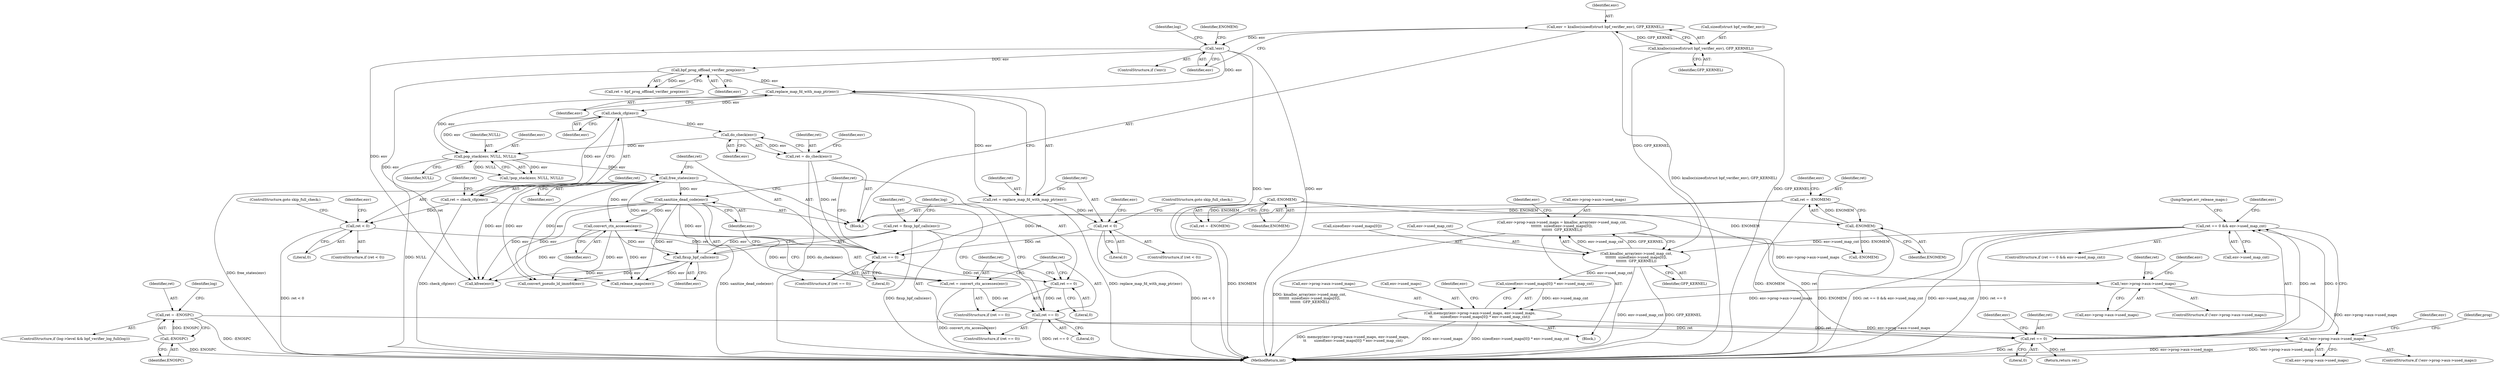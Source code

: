 digraph "0_linux_c131187db2d3fa2f8bf32fdf4e9a4ef805168467_0@API" {
"1000423" [label="(Call,env->prog->aux->used_maps = kmalloc_array(env->used_map_cnt,\n\t\t\t\t\t\t\t  sizeof(env->used_maps[0]),\n\t\t\t\t\t\t\t  GFP_KERNEL))"];
"1000431" [label="(Call,kmalloc_array(env->used_map_cnt,\n\t\t\t\t\t\t\t  sizeof(env->used_maps[0]),\n\t\t\t\t\t\t\t  GFP_KERNEL))"];
"1000415" [label="(Call,ret == 0 && env->used_map_cnt)"];
"1000416" [label="(Call,ret == 0)"];
"1000395" [label="(Call,ret = -ENOSPC)"];
"1000397" [label="(Call,-ENOSPC)"];
"1000381" [label="(Call,ret == 0)"];
"1000376" [label="(Call,ret = convert_ctx_accesses(env))"];
"1000378" [label="(Call,convert_ctx_accesses(env))"];
"1000364" [label="(Call,free_states(env))"];
"1000360" [label="(Call,pop_stack(env, NULL, NULL))"];
"1000325" [label="(Call,check_cfg(env))"];
"1000293" [label="(Call,replace_map_fd_with_map_ptr(env))"];
"1000286" [label="(Call,bpf_prog_offload_verifier_prep(env))"];
"1000135" [label="(Call,!env)"];
"1000128" [label="(Call,env = kzalloc(sizeof(struct bpf_verifier_env), GFP_KERNEL))"];
"1000130" [label="(Call,kzalloc(sizeof(struct bpf_verifier_env), GFP_KERNEL))"];
"1000340" [label="(Call,do_check(env))"];
"1000370" [label="(Call,sanitize_dead_code(env))"];
"1000373" [label="(Call,ret == 0)"];
"1000367" [label="(Call,ret == 0)"];
"1000338" [label="(Call,ret = do_check(env))"];
"1000328" [label="(Call,ret < 0)"];
"1000323" [label="(Call,ret = check_cfg(env))"];
"1000296" [label="(Call,ret < 0)"];
"1000291" [label="(Call,ret = replace_map_fd_with_map_ptr(env))"];
"1000313" [label="(Call,ret = -ENOMEM)"];
"1000315" [label="(Call,-ENOMEM)"];
"1000160" [label="(Call,-ENOMEM)"];
"1000384" [label="(Call,ret = fixup_bpf_calls(env))"];
"1000386" [label="(Call,fixup_bpf_calls(env))"];
"1000443" [label="(Call,!env->prog->aux->used_maps)"];
"1000457" [label="(Call,memcpy(env->prog->aux->used_maps, env->used_maps,\n\t\t       sizeof(env->used_maps[0]) * env->used_map_cnt))"];
"1000493" [label="(Call,!env->prog->aux->used_maps)"];
"1000369" [label="(Literal,0)"];
"1000371" [label="(Identifier,env)"];
"1000420" [label="(Identifier,env)"];
"1000458" [label="(Call,env->prog->aux->used_maps)"];
"1000397" [label="(Call,-ENOSPC)"];
"1000492" [label="(ControlStructure,if (!env->prog->aux->used_maps))"];
"1000324" [label="(Identifier,ret)"];
"1000432" [label="(Call,env->used_map_cnt)"];
"1000315" [label="(Call,-ENOMEM)"];
"1000417" [label="(Identifier,ret)"];
"1000135" [label="(Call,!env)"];
"1000457" [label="(Call,memcpy(env->prog->aux->used_maps, env->used_maps,\n\t\t       sizeof(env->used_maps[0]) * env->used_map_cnt))"];
"1000398" [label="(Identifier,ENOSPC)"];
"1000328" [label="(Call,ret < 0)"];
"1000386" [label="(Call,fixup_bpf_calls(env))"];
"1000314" [label="(Identifier,ret)"];
"1000339" [label="(Identifier,ret)"];
"1000292" [label="(Identifier,ret)"];
"1000341" [label="(Identifier,env)"];
"1000377" [label="(Identifier,ret)"];
"1000129" [label="(Identifier,env)"];
"1000494" [label="(Call,env->prog->aux->used_maps)"];
"1000518" [label="(Call,kfree(env))"];
"1000444" [label="(Call,env->prog->aux->used_maps)"];
"1000453" [label="(Identifier,ret)"];
"1000419" [label="(Call,env->used_map_cnt)"];
"1000441" [label="(Identifier,GFP_KERNEL)"];
"1000493" [label="(Call,!env->prog->aux->used_maps)"];
"1000427" [label="(Identifier,env)"];
"1000365" [label="(Identifier,env)"];
"1000160" [label="(Call,-ENOMEM)"];
"1000325" [label="(Call,check_cfg(env))"];
"1000383" [label="(Literal,0)"];
"1000384" [label="(Call,ret = fixup_bpf_calls(env))"];
"1000334" [label="(Identifier,env)"];
"1000316" [label="(Identifier,ENOMEM)"];
"1000297" [label="(Identifier,ret)"];
"1000435" [label="(Call,sizeof(env->used_maps[0]))"];
"1000416" [label="(Call,ret == 0)"];
"1000296" [label="(Call,ret < 0)"];
"1000330" [label="(Literal,0)"];
"1000505" [label="(Identifier,prog)"];
"1000372" [label="(ControlStructure,if (ret == 0))"];
"1000422" [label="(Block,)"];
"1000415" [label="(Call,ret == 0 && env->used_map_cnt)"];
"1000344" [label="(Identifier,env)"];
"1000388" [label="(ControlStructure,if (log->level && bpf_verifier_log_full(log)))"];
"1000295" [label="(ControlStructure,if (ret < 0))"];
"1000442" [label="(ControlStructure,if (!env->prog->aux->used_maps))"];
"1000381" [label="(Call,ret == 0)"];
"1000396" [label="(Identifier,ret)"];
"1000130" [label="(Call,kzalloc(sizeof(struct bpf_verifier_env), GFP_KERNEL))"];
"1000302" [label="(Identifier,env)"];
"1000320" [label="(Identifier,env)"];
"1000370" [label="(Call,sanitize_dead_code(env))"];
"1000366" [label="(ControlStructure,if (ret == 0))"];
"1000131" [label="(Call,sizeof(struct bpf_verifier_env))"];
"1000313" [label="(Call,ret = -ENOMEM)"];
"1000134" [label="(ControlStructure,if (!env))"];
"1000502" [label="(Identifier,env)"];
"1000368" [label="(Identifier,ret)"];
"1000323" [label="(Call,ret = check_cfg(env))"];
"1000520" [label="(Return,return ret;)"];
"1000327" [label="(ControlStructure,if (ret < 0))"];
"1000522" [label="(MethodReturn,int)"];
"1000293" [label="(Call,replace_map_fd_with_map_ptr(env))"];
"1000375" [label="(Literal,0)"];
"1000141" [label="(Identifier,log)"];
"1000359" [label="(Call,!pop_stack(env, NULL, NULL))"];
"1000454" [label="(Call,-ENOMEM)"];
"1000360" [label="(Call,pop_stack(env, NULL, NULL))"];
"1000378" [label="(Call,convert_ctx_accesses(env))"];
"1000395" [label="(Call,ret = -ENOSPC)"];
"1000501" [label="(Call,release_maps(env))"];
"1000361" [label="(Identifier,env)"];
"1000391" [label="(Identifier,log)"];
"1000364" [label="(Call,free_states(env))"];
"1000385" [label="(Identifier,ret)"];
"1000294" [label="(Identifier,env)"];
"1000158" [label="(Call,ret = -ENOMEM)"];
"1000402" [label="(Identifier,log)"];
"1000447" [label="(Identifier,env)"];
"1000373" [label="(Call,ret == 0)"];
"1000139" [label="(Identifier,ENOMEM)"];
"1000286" [label="(Call,bpf_prog_offload_verifier_prep(env))"];
"1000387" [label="(Identifier,env)"];
"1000423" [label="(Call,env->prog->aux->used_maps = kmalloc_array(env->used_map_cnt,\n\t\t\t\t\t\t\t  sizeof(env->used_maps[0]),\n\t\t\t\t\t\t\t  GFP_KERNEL))"];
"1000326" [label="(Identifier,env)"];
"1000424" [label="(Call,env->prog->aux->used_maps)"];
"1000331" [label="(ControlStructure,goto skip_full_check;)"];
"1000468" [label="(Call,sizeof(env->used_maps[0]) * env->used_map_cnt)"];
"1000367" [label="(Call,ret == 0)"];
"1000418" [label="(Literal,0)"];
"1000363" [label="(Identifier,NULL)"];
"1000112" [label="(Block,)"];
"1000284" [label="(Call,ret = bpf_prog_offload_verifier_prep(env))"];
"1000161" [label="(Identifier,ENOMEM)"];
"1000374" [label="(Identifier,ret)"];
"1000376" [label="(Call,ret = convert_ctx_accesses(env))"];
"1000298" [label="(Literal,0)"];
"1000443" [label="(Call,!env->prog->aux->used_maps)"];
"1000136" [label="(Identifier,env)"];
"1000299" [label="(ControlStructure,goto skip_full_check;)"];
"1000491" [label="(JumpTarget,err_release_maps:)"];
"1000128" [label="(Call,env = kzalloc(sizeof(struct bpf_verifier_env), GFP_KERNEL))"];
"1000291" [label="(Call,ret = replace_map_fd_with_map_ptr(env))"];
"1000133" [label="(Identifier,GFP_KERNEL)"];
"1000379" [label="(Identifier,env)"];
"1000382" [label="(Identifier,ret)"];
"1000340" [label="(Call,do_check(env))"];
"1000338" [label="(Call,ret = do_check(env))"];
"1000414" [label="(ControlStructure,if (ret == 0 && env->used_map_cnt))"];
"1000465" [label="(Call,env->used_maps)"];
"1000362" [label="(Identifier,NULL)"];
"1000380" [label="(ControlStructure,if (ret == 0))"];
"1000287" [label="(Identifier,env)"];
"1000329" [label="(Identifier,ret)"];
"1000431" [label="(Call,kmalloc_array(env->used_map_cnt,\n\t\t\t\t\t\t\t  sizeof(env->used_maps[0]),\n\t\t\t\t\t\t\t  GFP_KERNEL))"];
"1000489" [label="(Call,convert_pseudo_ld_imm64(env))"];
"1000461" [label="(Identifier,env)"];
"1000482" [label="(Identifier,env)"];
"1000423" -> "1000422"  [label="AST: "];
"1000423" -> "1000431"  [label="CFG: "];
"1000424" -> "1000423"  [label="AST: "];
"1000431" -> "1000423"  [label="AST: "];
"1000447" -> "1000423"  [label="CFG: "];
"1000423" -> "1000522"  [label="DDG: kmalloc_array(env->used_map_cnt,\n\t\t\t\t\t\t\t  sizeof(env->used_maps[0]),\n\t\t\t\t\t\t\t  GFP_KERNEL)"];
"1000431" -> "1000423"  [label="DDG: env->used_map_cnt"];
"1000431" -> "1000423"  [label="DDG: GFP_KERNEL"];
"1000423" -> "1000443"  [label="DDG: env->prog->aux->used_maps"];
"1000431" -> "1000441"  [label="CFG: "];
"1000432" -> "1000431"  [label="AST: "];
"1000435" -> "1000431"  [label="AST: "];
"1000441" -> "1000431"  [label="AST: "];
"1000431" -> "1000522"  [label="DDG: env->used_map_cnt"];
"1000431" -> "1000522"  [label="DDG: GFP_KERNEL"];
"1000415" -> "1000431"  [label="DDG: env->used_map_cnt"];
"1000130" -> "1000431"  [label="DDG: GFP_KERNEL"];
"1000431" -> "1000468"  [label="DDG: env->used_map_cnt"];
"1000415" -> "1000414"  [label="AST: "];
"1000415" -> "1000416"  [label="CFG: "];
"1000415" -> "1000419"  [label="CFG: "];
"1000416" -> "1000415"  [label="AST: "];
"1000419" -> "1000415"  [label="AST: "];
"1000427" -> "1000415"  [label="CFG: "];
"1000491" -> "1000415"  [label="CFG: "];
"1000415" -> "1000522"  [label="DDG: ret == 0"];
"1000415" -> "1000522"  [label="DDG: ret == 0 && env->used_map_cnt"];
"1000415" -> "1000522"  [label="DDG: env->used_map_cnt"];
"1000416" -> "1000415"  [label="DDG: ret"];
"1000416" -> "1000415"  [label="DDG: 0"];
"1000416" -> "1000418"  [label="CFG: "];
"1000417" -> "1000416"  [label="AST: "];
"1000418" -> "1000416"  [label="AST: "];
"1000420" -> "1000416"  [label="CFG: "];
"1000416" -> "1000522"  [label="DDG: ret"];
"1000395" -> "1000416"  [label="DDG: ret"];
"1000381" -> "1000416"  [label="DDG: ret"];
"1000384" -> "1000416"  [label="DDG: ret"];
"1000416" -> "1000520"  [label="DDG: ret"];
"1000395" -> "1000388"  [label="AST: "];
"1000395" -> "1000397"  [label="CFG: "];
"1000396" -> "1000395"  [label="AST: "];
"1000397" -> "1000395"  [label="AST: "];
"1000402" -> "1000395"  [label="CFG: "];
"1000395" -> "1000522"  [label="DDG: -ENOSPC"];
"1000397" -> "1000395"  [label="DDG: ENOSPC"];
"1000397" -> "1000398"  [label="CFG: "];
"1000398" -> "1000397"  [label="AST: "];
"1000397" -> "1000522"  [label="DDG: ENOSPC"];
"1000381" -> "1000380"  [label="AST: "];
"1000381" -> "1000383"  [label="CFG: "];
"1000382" -> "1000381"  [label="AST: "];
"1000383" -> "1000381"  [label="AST: "];
"1000385" -> "1000381"  [label="CFG: "];
"1000391" -> "1000381"  [label="CFG: "];
"1000381" -> "1000522"  [label="DDG: ret == 0"];
"1000376" -> "1000381"  [label="DDG: ret"];
"1000373" -> "1000381"  [label="DDG: ret"];
"1000376" -> "1000372"  [label="AST: "];
"1000376" -> "1000378"  [label="CFG: "];
"1000377" -> "1000376"  [label="AST: "];
"1000378" -> "1000376"  [label="AST: "];
"1000382" -> "1000376"  [label="CFG: "];
"1000376" -> "1000522"  [label="DDG: convert_ctx_accesses(env)"];
"1000378" -> "1000376"  [label="DDG: env"];
"1000378" -> "1000379"  [label="CFG: "];
"1000379" -> "1000378"  [label="AST: "];
"1000364" -> "1000378"  [label="DDG: env"];
"1000370" -> "1000378"  [label="DDG: env"];
"1000378" -> "1000386"  [label="DDG: env"];
"1000378" -> "1000489"  [label="DDG: env"];
"1000378" -> "1000501"  [label="DDG: env"];
"1000378" -> "1000518"  [label="DDG: env"];
"1000364" -> "1000112"  [label="AST: "];
"1000364" -> "1000365"  [label="CFG: "];
"1000365" -> "1000364"  [label="AST: "];
"1000368" -> "1000364"  [label="CFG: "];
"1000364" -> "1000522"  [label="DDG: free_states(env)"];
"1000360" -> "1000364"  [label="DDG: env"];
"1000364" -> "1000370"  [label="DDG: env"];
"1000364" -> "1000386"  [label="DDG: env"];
"1000364" -> "1000489"  [label="DDG: env"];
"1000364" -> "1000501"  [label="DDG: env"];
"1000364" -> "1000518"  [label="DDG: env"];
"1000360" -> "1000359"  [label="AST: "];
"1000360" -> "1000363"  [label="CFG: "];
"1000361" -> "1000360"  [label="AST: "];
"1000362" -> "1000360"  [label="AST: "];
"1000363" -> "1000360"  [label="AST: "];
"1000359" -> "1000360"  [label="CFG: "];
"1000360" -> "1000522"  [label="DDG: NULL"];
"1000360" -> "1000359"  [label="DDG: env"];
"1000360" -> "1000359"  [label="DDG: NULL"];
"1000325" -> "1000360"  [label="DDG: env"];
"1000293" -> "1000360"  [label="DDG: env"];
"1000340" -> "1000360"  [label="DDG: env"];
"1000325" -> "1000323"  [label="AST: "];
"1000325" -> "1000326"  [label="CFG: "];
"1000326" -> "1000325"  [label="AST: "];
"1000323" -> "1000325"  [label="CFG: "];
"1000325" -> "1000323"  [label="DDG: env"];
"1000293" -> "1000325"  [label="DDG: env"];
"1000325" -> "1000340"  [label="DDG: env"];
"1000293" -> "1000291"  [label="AST: "];
"1000293" -> "1000294"  [label="CFG: "];
"1000294" -> "1000293"  [label="AST: "];
"1000291" -> "1000293"  [label="CFG: "];
"1000293" -> "1000291"  [label="DDG: env"];
"1000286" -> "1000293"  [label="DDG: env"];
"1000135" -> "1000293"  [label="DDG: env"];
"1000286" -> "1000284"  [label="AST: "];
"1000286" -> "1000287"  [label="CFG: "];
"1000287" -> "1000286"  [label="AST: "];
"1000284" -> "1000286"  [label="CFG: "];
"1000286" -> "1000284"  [label="DDG: env"];
"1000135" -> "1000286"  [label="DDG: env"];
"1000286" -> "1000518"  [label="DDG: env"];
"1000135" -> "1000134"  [label="AST: "];
"1000135" -> "1000136"  [label="CFG: "];
"1000136" -> "1000135"  [label="AST: "];
"1000139" -> "1000135"  [label="CFG: "];
"1000141" -> "1000135"  [label="CFG: "];
"1000135" -> "1000522"  [label="DDG: !env"];
"1000135" -> "1000522"  [label="DDG: env"];
"1000128" -> "1000135"  [label="DDG: env"];
"1000135" -> "1000518"  [label="DDG: env"];
"1000128" -> "1000112"  [label="AST: "];
"1000128" -> "1000130"  [label="CFG: "];
"1000129" -> "1000128"  [label="AST: "];
"1000130" -> "1000128"  [label="AST: "];
"1000136" -> "1000128"  [label="CFG: "];
"1000128" -> "1000522"  [label="DDG: kzalloc(sizeof(struct bpf_verifier_env), GFP_KERNEL)"];
"1000130" -> "1000128"  [label="DDG: GFP_KERNEL"];
"1000130" -> "1000133"  [label="CFG: "];
"1000131" -> "1000130"  [label="AST: "];
"1000133" -> "1000130"  [label="AST: "];
"1000130" -> "1000522"  [label="DDG: GFP_KERNEL"];
"1000340" -> "1000338"  [label="AST: "];
"1000340" -> "1000341"  [label="CFG: "];
"1000341" -> "1000340"  [label="AST: "];
"1000338" -> "1000340"  [label="CFG: "];
"1000340" -> "1000338"  [label="DDG: env"];
"1000370" -> "1000366"  [label="AST: "];
"1000370" -> "1000371"  [label="CFG: "];
"1000371" -> "1000370"  [label="AST: "];
"1000374" -> "1000370"  [label="CFG: "];
"1000370" -> "1000522"  [label="DDG: sanitize_dead_code(env)"];
"1000370" -> "1000386"  [label="DDG: env"];
"1000370" -> "1000489"  [label="DDG: env"];
"1000370" -> "1000501"  [label="DDG: env"];
"1000370" -> "1000518"  [label="DDG: env"];
"1000373" -> "1000372"  [label="AST: "];
"1000373" -> "1000375"  [label="CFG: "];
"1000374" -> "1000373"  [label="AST: "];
"1000375" -> "1000373"  [label="AST: "];
"1000377" -> "1000373"  [label="CFG: "];
"1000382" -> "1000373"  [label="CFG: "];
"1000367" -> "1000373"  [label="DDG: ret"];
"1000367" -> "1000366"  [label="AST: "];
"1000367" -> "1000369"  [label="CFG: "];
"1000368" -> "1000367"  [label="AST: "];
"1000369" -> "1000367"  [label="AST: "];
"1000371" -> "1000367"  [label="CFG: "];
"1000374" -> "1000367"  [label="CFG: "];
"1000338" -> "1000367"  [label="DDG: ret"];
"1000328" -> "1000367"  [label="DDG: ret"];
"1000296" -> "1000367"  [label="DDG: ret"];
"1000313" -> "1000367"  [label="DDG: ret"];
"1000338" -> "1000112"  [label="AST: "];
"1000339" -> "1000338"  [label="AST: "];
"1000344" -> "1000338"  [label="CFG: "];
"1000338" -> "1000522"  [label="DDG: do_check(env)"];
"1000328" -> "1000327"  [label="AST: "];
"1000328" -> "1000330"  [label="CFG: "];
"1000329" -> "1000328"  [label="AST: "];
"1000330" -> "1000328"  [label="AST: "];
"1000331" -> "1000328"  [label="CFG: "];
"1000334" -> "1000328"  [label="CFG: "];
"1000328" -> "1000522"  [label="DDG: ret < 0"];
"1000323" -> "1000328"  [label="DDG: ret"];
"1000323" -> "1000112"  [label="AST: "];
"1000324" -> "1000323"  [label="AST: "];
"1000329" -> "1000323"  [label="CFG: "];
"1000323" -> "1000522"  [label="DDG: check_cfg(env)"];
"1000296" -> "1000295"  [label="AST: "];
"1000296" -> "1000298"  [label="CFG: "];
"1000297" -> "1000296"  [label="AST: "];
"1000298" -> "1000296"  [label="AST: "];
"1000299" -> "1000296"  [label="CFG: "];
"1000302" -> "1000296"  [label="CFG: "];
"1000296" -> "1000522"  [label="DDG: ret < 0"];
"1000291" -> "1000296"  [label="DDG: ret"];
"1000291" -> "1000112"  [label="AST: "];
"1000292" -> "1000291"  [label="AST: "];
"1000297" -> "1000291"  [label="CFG: "];
"1000291" -> "1000522"  [label="DDG: replace_map_fd_with_map_ptr(env)"];
"1000313" -> "1000112"  [label="AST: "];
"1000313" -> "1000315"  [label="CFG: "];
"1000314" -> "1000313"  [label="AST: "];
"1000315" -> "1000313"  [label="AST: "];
"1000320" -> "1000313"  [label="CFG: "];
"1000313" -> "1000522"  [label="DDG: -ENOMEM"];
"1000315" -> "1000313"  [label="DDG: ENOMEM"];
"1000315" -> "1000316"  [label="CFG: "];
"1000316" -> "1000315"  [label="AST: "];
"1000315" -> "1000522"  [label="DDG: ENOMEM"];
"1000160" -> "1000315"  [label="DDG: ENOMEM"];
"1000315" -> "1000454"  [label="DDG: ENOMEM"];
"1000160" -> "1000158"  [label="AST: "];
"1000160" -> "1000161"  [label="CFG: "];
"1000161" -> "1000160"  [label="AST: "];
"1000158" -> "1000160"  [label="CFG: "];
"1000160" -> "1000522"  [label="DDG: ENOMEM"];
"1000160" -> "1000158"  [label="DDG: ENOMEM"];
"1000160" -> "1000454"  [label="DDG: ENOMEM"];
"1000384" -> "1000380"  [label="AST: "];
"1000384" -> "1000386"  [label="CFG: "];
"1000385" -> "1000384"  [label="AST: "];
"1000386" -> "1000384"  [label="AST: "];
"1000391" -> "1000384"  [label="CFG: "];
"1000384" -> "1000522"  [label="DDG: fixup_bpf_calls(env)"];
"1000386" -> "1000384"  [label="DDG: env"];
"1000386" -> "1000387"  [label="CFG: "];
"1000387" -> "1000386"  [label="AST: "];
"1000386" -> "1000489"  [label="DDG: env"];
"1000386" -> "1000501"  [label="DDG: env"];
"1000386" -> "1000518"  [label="DDG: env"];
"1000443" -> "1000442"  [label="AST: "];
"1000443" -> "1000444"  [label="CFG: "];
"1000444" -> "1000443"  [label="AST: "];
"1000453" -> "1000443"  [label="CFG: "];
"1000461" -> "1000443"  [label="CFG: "];
"1000443" -> "1000457"  [label="DDG: env->prog->aux->used_maps"];
"1000443" -> "1000493"  [label="DDG: env->prog->aux->used_maps"];
"1000457" -> "1000422"  [label="AST: "];
"1000457" -> "1000468"  [label="CFG: "];
"1000458" -> "1000457"  [label="AST: "];
"1000465" -> "1000457"  [label="AST: "];
"1000468" -> "1000457"  [label="AST: "];
"1000482" -> "1000457"  [label="CFG: "];
"1000457" -> "1000522"  [label="DDG: memcpy(env->prog->aux->used_maps, env->used_maps,\n\t\t       sizeof(env->used_maps[0]) * env->used_map_cnt)"];
"1000457" -> "1000522"  [label="DDG: env->used_maps"];
"1000457" -> "1000522"  [label="DDG: sizeof(env->used_maps[0]) * env->used_map_cnt"];
"1000468" -> "1000457"  [label="DDG: env->used_map_cnt"];
"1000457" -> "1000493"  [label="DDG: env->prog->aux->used_maps"];
"1000493" -> "1000492"  [label="AST: "];
"1000493" -> "1000494"  [label="CFG: "];
"1000494" -> "1000493"  [label="AST: "];
"1000502" -> "1000493"  [label="CFG: "];
"1000505" -> "1000493"  [label="CFG: "];
"1000493" -> "1000522"  [label="DDG: env->prog->aux->used_maps"];
"1000493" -> "1000522"  [label="DDG: !env->prog->aux->used_maps"];
}

